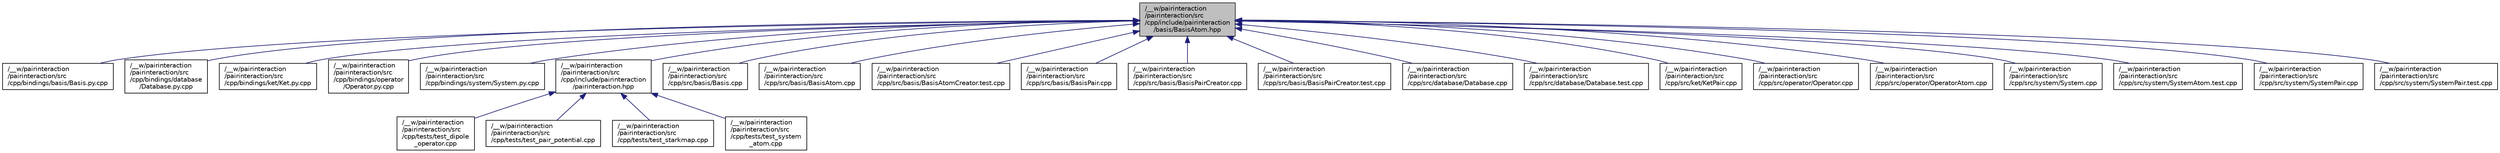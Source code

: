 digraph "/__w/pairinteraction/pairinteraction/src/cpp/include/pairinteraction/basis/BasisAtom.hpp"
{
 // INTERACTIVE_SVG=YES
 // LATEX_PDF_SIZE
  bgcolor="transparent";
  edge [fontname="Helvetica",fontsize="10",labelfontname="Helvetica",labelfontsize="10"];
  node [fontname="Helvetica",fontsize="10",shape=record];
  Node1 [label="/__w/pairinteraction\l/pairinteraction/src\l/cpp/include/pairinteraction\l/basis/BasisAtom.hpp",height=0.2,width=0.4,color="black", fillcolor="grey75", style="filled", fontcolor="black",tooltip=" "];
  Node1 -> Node2 [dir="back",color="midnightblue",fontsize="10",style="solid",fontname="Helvetica"];
  Node2 [label="/__w/pairinteraction\l/pairinteraction/src\l/cpp/bindings/basis/Basis.py.cpp",height=0.2,width=0.4,color="black",URL="$Basis_8py_8cpp.html",tooltip=" "];
  Node1 -> Node3 [dir="back",color="midnightblue",fontsize="10",style="solid",fontname="Helvetica"];
  Node3 [label="/__w/pairinteraction\l/pairinteraction/src\l/cpp/bindings/database\l/Database.py.cpp",height=0.2,width=0.4,color="black",URL="$Database_8py_8cpp.html",tooltip=" "];
  Node1 -> Node4 [dir="back",color="midnightblue",fontsize="10",style="solid",fontname="Helvetica"];
  Node4 [label="/__w/pairinteraction\l/pairinteraction/src\l/cpp/bindings/ket/Ket.py.cpp",height=0.2,width=0.4,color="black",URL="$Ket_8py_8cpp.html",tooltip=" "];
  Node1 -> Node5 [dir="back",color="midnightblue",fontsize="10",style="solid",fontname="Helvetica"];
  Node5 [label="/__w/pairinteraction\l/pairinteraction/src\l/cpp/bindings/operator\l/Operator.py.cpp",height=0.2,width=0.4,color="black",URL="$Operator_8py_8cpp.html",tooltip=" "];
  Node1 -> Node6 [dir="back",color="midnightblue",fontsize="10",style="solid",fontname="Helvetica"];
  Node6 [label="/__w/pairinteraction\l/pairinteraction/src\l/cpp/bindings/system/System.py.cpp",height=0.2,width=0.4,color="black",URL="$System_8py_8cpp.html",tooltip=" "];
  Node1 -> Node7 [dir="back",color="midnightblue",fontsize="10",style="solid",fontname="Helvetica"];
  Node7 [label="/__w/pairinteraction\l/pairinteraction/src\l/cpp/include/pairinteraction\l/pairinteraction.hpp",height=0.2,width=0.4,color="black",URL="$pairinteraction_8hpp.html",tooltip=" "];
  Node7 -> Node8 [dir="back",color="midnightblue",fontsize="10",style="solid",fontname="Helvetica"];
  Node8 [label="/__w/pairinteraction\l/pairinteraction/src\l/cpp/tests/test_dipole\l_operator.cpp",height=0.2,width=0.4,color="black",URL="$test__dipole__operator_8cpp.html",tooltip=" "];
  Node7 -> Node9 [dir="back",color="midnightblue",fontsize="10",style="solid",fontname="Helvetica"];
  Node9 [label="/__w/pairinteraction\l/pairinteraction/src\l/cpp/tests/test_pair_potential.cpp",height=0.2,width=0.4,color="black",URL="$test__pair__potential_8cpp.html",tooltip=" "];
  Node7 -> Node10 [dir="back",color="midnightblue",fontsize="10",style="solid",fontname="Helvetica"];
  Node10 [label="/__w/pairinteraction\l/pairinteraction/src\l/cpp/tests/test_starkmap.cpp",height=0.2,width=0.4,color="black",URL="$test__starkmap_8cpp.html",tooltip=" "];
  Node7 -> Node11 [dir="back",color="midnightblue",fontsize="10",style="solid",fontname="Helvetica"];
  Node11 [label="/__w/pairinteraction\l/pairinteraction/src\l/cpp/tests/test_system\l_atom.cpp",height=0.2,width=0.4,color="black",URL="$test__system__atom_8cpp.html",tooltip=" "];
  Node1 -> Node12 [dir="back",color="midnightblue",fontsize="10",style="solid",fontname="Helvetica"];
  Node12 [label="/__w/pairinteraction\l/pairinteraction/src\l/cpp/src/basis/Basis.cpp",height=0.2,width=0.4,color="black",URL="$Basis_8cpp.html",tooltip=" "];
  Node1 -> Node13 [dir="back",color="midnightblue",fontsize="10",style="solid",fontname="Helvetica"];
  Node13 [label="/__w/pairinteraction\l/pairinteraction/src\l/cpp/src/basis/BasisAtom.cpp",height=0.2,width=0.4,color="black",URL="$BasisAtom_8cpp.html",tooltip=" "];
  Node1 -> Node14 [dir="back",color="midnightblue",fontsize="10",style="solid",fontname="Helvetica"];
  Node14 [label="/__w/pairinteraction\l/pairinteraction/src\l/cpp/src/basis/BasisAtomCreator.test.cpp",height=0.2,width=0.4,color="black",URL="$BasisAtomCreator_8test_8cpp.html",tooltip=" "];
  Node1 -> Node15 [dir="back",color="midnightblue",fontsize="10",style="solid",fontname="Helvetica"];
  Node15 [label="/__w/pairinteraction\l/pairinteraction/src\l/cpp/src/basis/BasisPair.cpp",height=0.2,width=0.4,color="black",URL="$BasisPair_8cpp.html",tooltip=" "];
  Node1 -> Node16 [dir="back",color="midnightblue",fontsize="10",style="solid",fontname="Helvetica"];
  Node16 [label="/__w/pairinteraction\l/pairinteraction/src\l/cpp/src/basis/BasisPairCreator.cpp",height=0.2,width=0.4,color="black",URL="$BasisPairCreator_8cpp.html",tooltip=" "];
  Node1 -> Node17 [dir="back",color="midnightblue",fontsize="10",style="solid",fontname="Helvetica"];
  Node17 [label="/__w/pairinteraction\l/pairinteraction/src\l/cpp/src/basis/BasisPairCreator.test.cpp",height=0.2,width=0.4,color="black",URL="$BasisPairCreator_8test_8cpp.html",tooltip=" "];
  Node1 -> Node18 [dir="back",color="midnightblue",fontsize="10",style="solid",fontname="Helvetica"];
  Node18 [label="/__w/pairinteraction\l/pairinteraction/src\l/cpp/src/database/Database.cpp",height=0.2,width=0.4,color="black",URL="$Database_8cpp.html",tooltip=" "];
  Node1 -> Node19 [dir="back",color="midnightblue",fontsize="10",style="solid",fontname="Helvetica"];
  Node19 [label="/__w/pairinteraction\l/pairinteraction/src\l/cpp/src/database/Database.test.cpp",height=0.2,width=0.4,color="black",URL="$Database_8test_8cpp.html",tooltip=" "];
  Node1 -> Node20 [dir="back",color="midnightblue",fontsize="10",style="solid",fontname="Helvetica"];
  Node20 [label="/__w/pairinteraction\l/pairinteraction/src\l/cpp/src/ket/KetPair.cpp",height=0.2,width=0.4,color="black",URL="$KetPair_8cpp.html",tooltip=" "];
  Node1 -> Node21 [dir="back",color="midnightblue",fontsize="10",style="solid",fontname="Helvetica"];
  Node21 [label="/__w/pairinteraction\l/pairinteraction/src\l/cpp/src/operator/Operator.cpp",height=0.2,width=0.4,color="black",URL="$Operator_8cpp.html",tooltip=" "];
  Node1 -> Node22 [dir="back",color="midnightblue",fontsize="10",style="solid",fontname="Helvetica"];
  Node22 [label="/__w/pairinteraction\l/pairinteraction/src\l/cpp/src/operator/OperatorAtom.cpp",height=0.2,width=0.4,color="black",URL="$OperatorAtom_8cpp.html",tooltip=" "];
  Node1 -> Node23 [dir="back",color="midnightblue",fontsize="10",style="solid",fontname="Helvetica"];
  Node23 [label="/__w/pairinteraction\l/pairinteraction/src\l/cpp/src/system/System.cpp",height=0.2,width=0.4,color="black",URL="$System_8cpp.html",tooltip=" "];
  Node1 -> Node24 [dir="back",color="midnightblue",fontsize="10",style="solid",fontname="Helvetica"];
  Node24 [label="/__w/pairinteraction\l/pairinteraction/src\l/cpp/src/system/SystemAtom.test.cpp",height=0.2,width=0.4,color="black",URL="$SystemAtom_8test_8cpp.html",tooltip=" "];
  Node1 -> Node25 [dir="back",color="midnightblue",fontsize="10",style="solid",fontname="Helvetica"];
  Node25 [label="/__w/pairinteraction\l/pairinteraction/src\l/cpp/src/system/SystemPair.cpp",height=0.2,width=0.4,color="black",URL="$SystemPair_8cpp.html",tooltip=" "];
  Node1 -> Node26 [dir="back",color="midnightblue",fontsize="10",style="solid",fontname="Helvetica"];
  Node26 [label="/__w/pairinteraction\l/pairinteraction/src\l/cpp/src/system/SystemPair.test.cpp",height=0.2,width=0.4,color="black",URL="$SystemPair_8test_8cpp.html",tooltip=" "];
}
